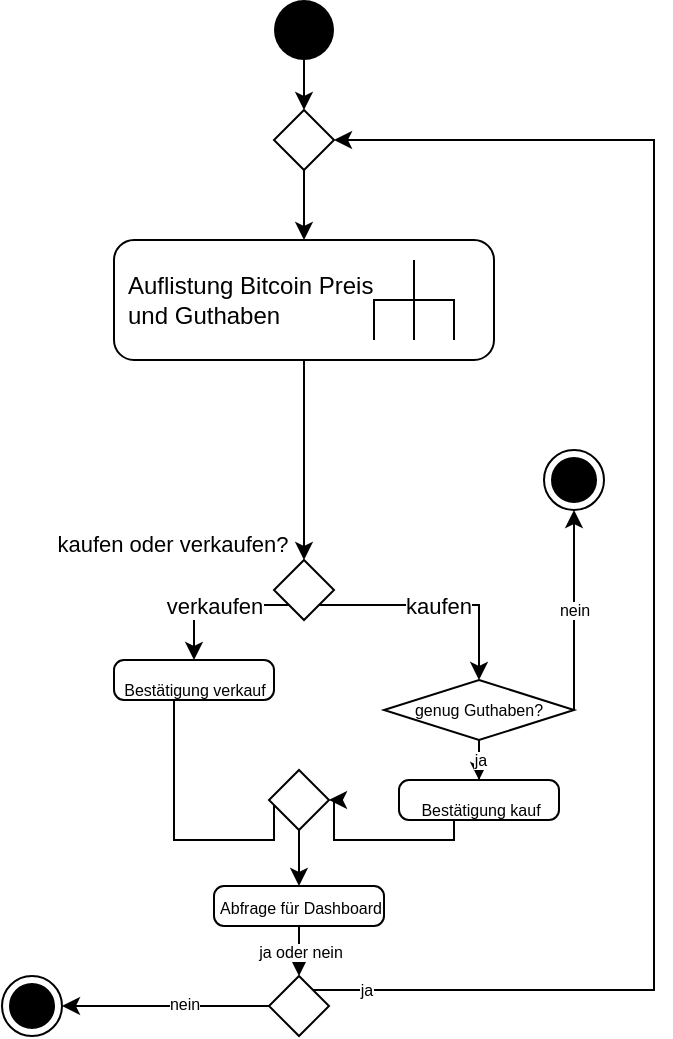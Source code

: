 <mxfile version="20.3.3" type="device"><diagram id="C5RBs43oDa-KdzZeNtuy" name="Page-1"><mxGraphModel dx="1153" dy="598" grid="0" gridSize="10" guides="1" tooltips="1" connect="1" arrows="1" fold="1" page="1" pageScale="1" pageWidth="827" pageHeight="1169" background="#ffffff" math="0" shadow="0"><root><mxCell id="WIyWlLk6GJQsqaUBKTNV-0"/><mxCell id="WIyWlLk6GJQsqaUBKTNV-1" parent="WIyWlLk6GJQsqaUBKTNV-0"/><mxCell id="yTF08Sug5Rte8UZptO2g-1" style="edgeStyle=orthogonalEdgeStyle;rounded=0;orthogonalLoop=1;jettySize=auto;html=1;" edge="1" parent="WIyWlLk6GJQsqaUBKTNV-1" source="yTF08Sug5Rte8UZptO2g-0" target="yTF08Sug5Rte8UZptO2g-2"><mxGeometry relative="1" as="geometry"><mxPoint x="355" y="120" as="targetPoint"/></mxGeometry></mxCell><mxCell id="yTF08Sug5Rte8UZptO2g-0" value="" style="ellipse;fillColor=#000000;strokeColor=none;" vertex="1" parent="WIyWlLk6GJQsqaUBKTNV-1"><mxGeometry x="340" y="50" width="30" height="30" as="geometry"/></mxCell><mxCell id="yTF08Sug5Rte8UZptO2g-3" style="edgeStyle=orthogonalEdgeStyle;rounded=0;orthogonalLoop=1;jettySize=auto;html=1;" edge="1" parent="WIyWlLk6GJQsqaUBKTNV-1" source="yTF08Sug5Rte8UZptO2g-2"><mxGeometry relative="1" as="geometry"><mxPoint x="355" y="170" as="targetPoint"/></mxGeometry></mxCell><mxCell id="yTF08Sug5Rte8UZptO2g-2" value="" style="rhombus;" vertex="1" parent="WIyWlLk6GJQsqaUBKTNV-1"><mxGeometry x="340" y="105" width="30" height="30" as="geometry"/></mxCell><mxCell id="yTF08Sug5Rte8UZptO2g-30" value="kaufen oder verkaufen?" style="edgeStyle=orthogonalEdgeStyle;rounded=0;orthogonalLoop=1;jettySize=auto;html=1;" edge="1" parent="WIyWlLk6GJQsqaUBKTNV-1" source="yTF08Sug5Rte8UZptO2g-29"><mxGeometry x="0.86" y="-66" relative="1" as="geometry"><mxPoint x="355" y="330" as="targetPoint"/><mxPoint as="offset"/></mxGeometry></mxCell><mxCell id="yTF08Sug5Rte8UZptO2g-29" value="Auflistung Bitcoin Preis&lt;br&gt;und Guthaben" style="shape=mxgraph.uml25.behaviorAction;html=1;rounded=1;absoluteArcSize=1;arcSize=10;align=left;spacingLeft=5;" vertex="1" parent="WIyWlLk6GJQsqaUBKTNV-1"><mxGeometry x="260" y="170" width="190" height="60" as="geometry"/></mxCell><mxCell id="yTF08Sug5Rte8UZptO2g-32" value="kaufen" style="edgeStyle=orthogonalEdgeStyle;rounded=0;orthogonalLoop=1;jettySize=auto;html=1;exitX=1;exitY=1;exitDx=0;exitDy=0;entryX=0.5;entryY=0;entryDx=0;entryDy=0;" edge="1" parent="WIyWlLk6GJQsqaUBKTNV-1" source="yTF08Sug5Rte8UZptO2g-31" target="yTF08Sug5Rte8UZptO2g-45"><mxGeometry relative="1" as="geometry"><mxPoint x="410" y="380" as="targetPoint"/></mxGeometry></mxCell><mxCell id="yTF08Sug5Rte8UZptO2g-33" value="verkaufen" style="edgeStyle=orthogonalEdgeStyle;rounded=0;orthogonalLoop=1;jettySize=auto;html=1;exitX=0;exitY=1;exitDx=0;exitDy=0;" edge="1" parent="WIyWlLk6GJQsqaUBKTNV-1" source="yTF08Sug5Rte8UZptO2g-31"><mxGeometry relative="1" as="geometry"><mxPoint x="300" y="380" as="targetPoint"/><Array as="points"><mxPoint x="300" y="352"/></Array></mxGeometry></mxCell><mxCell id="yTF08Sug5Rte8UZptO2g-31" value="" style="rhombus;" vertex="1" parent="WIyWlLk6GJQsqaUBKTNV-1"><mxGeometry x="340" y="330" width="30" height="30" as="geometry"/></mxCell><mxCell id="yTF08Sug5Rte8UZptO2g-44" style="edgeStyle=orthogonalEdgeStyle;rounded=0;orthogonalLoop=1;jettySize=auto;html=1;entryX=0;entryY=0.5;entryDx=0;entryDy=0;fontSize=8;" edge="1" parent="WIyWlLk6GJQsqaUBKTNV-1" source="yTF08Sug5Rte8UZptO2g-35" target="yTF08Sug5Rte8UZptO2g-54"><mxGeometry relative="1" as="geometry"><Array as="points"><mxPoint x="290" y="470"/><mxPoint x="340" y="470"/></Array></mxGeometry></mxCell><mxCell id="yTF08Sug5Rte8UZptO2g-35" value="&lt;font style=&quot;font-size: 8px;&quot;&gt;Bestätigung verkauf&lt;/font&gt;" style="html=1;align=center;verticalAlign=top;rounded=1;absoluteArcSize=1;arcSize=10;dashed=0;" vertex="1" parent="WIyWlLk6GJQsqaUBKTNV-1"><mxGeometry x="260" y="380" width="80" height="20" as="geometry"/></mxCell><mxCell id="yTF08Sug5Rte8UZptO2g-39" style="edgeStyle=orthogonalEdgeStyle;rounded=0;orthogonalLoop=1;jettySize=auto;html=1;fontSize=8;entryX=1;entryY=0.5;entryDx=0;entryDy=0;" edge="1" parent="WIyWlLk6GJQsqaUBKTNV-1" source="yTF08Sug5Rte8UZptO2g-36" target="yTF08Sug5Rte8UZptO2g-41"><mxGeometry relative="1" as="geometry"><mxPoint x="247" y="579" as="targetPoint"/><Array as="points"><mxPoint x="244" y="553"/><mxPoint x="244" y="553"/></Array></mxGeometry></mxCell><mxCell id="yTF08Sug5Rte8UZptO2g-40" value="nein" style="edgeLabel;html=1;align=center;verticalAlign=middle;resizable=0;points=[];fontSize=8;" vertex="1" connectable="0" parent="yTF08Sug5Rte8UZptO2g-39"><mxGeometry x="-0.174" y="-1" relative="1" as="geometry"><mxPoint as="offset"/></mxGeometry></mxCell><mxCell id="yTF08Sug5Rte8UZptO2g-42" style="edgeStyle=orthogonalEdgeStyle;rounded=0;orthogonalLoop=1;jettySize=auto;html=1;entryX=1;entryY=0.5;entryDx=0;entryDy=0;fontSize=8;" edge="1" parent="WIyWlLk6GJQsqaUBKTNV-1" source="yTF08Sug5Rte8UZptO2g-36" target="yTF08Sug5Rte8UZptO2g-2"><mxGeometry relative="1" as="geometry"><Array as="points"><mxPoint x="530" y="545"/><mxPoint x="530" y="120"/></Array></mxGeometry></mxCell><mxCell id="yTF08Sug5Rte8UZptO2g-43" value="ja" style="edgeLabel;html=1;align=center;verticalAlign=middle;resizable=0;points=[];fontSize=8;" vertex="1" connectable="0" parent="yTF08Sug5Rte8UZptO2g-42"><mxGeometry x="-0.93" relative="1" as="geometry"><mxPoint as="offset"/></mxGeometry></mxCell><mxCell id="yTF08Sug5Rte8UZptO2g-36" value="" style="rhombus;fontSize=8;" vertex="1" parent="WIyWlLk6GJQsqaUBKTNV-1"><mxGeometry x="337.5" y="538" width="30" height="30" as="geometry"/></mxCell><mxCell id="yTF08Sug5Rte8UZptO2g-38" value="ja oder nein" style="edgeStyle=orthogonalEdgeStyle;rounded=0;orthogonalLoop=1;jettySize=auto;html=1;entryX=0.5;entryY=0;entryDx=0;entryDy=0;fontSize=8;" edge="1" parent="WIyWlLk6GJQsqaUBKTNV-1" source="yTF08Sug5Rte8UZptO2g-37" target="yTF08Sug5Rte8UZptO2g-36"><mxGeometry relative="1" as="geometry"/></mxCell><mxCell id="yTF08Sug5Rte8UZptO2g-37" value="Abfrage für Dashboard" style="html=1;align=center;verticalAlign=top;rounded=1;absoluteArcSize=1;arcSize=10;dashed=0;fontSize=8;" vertex="1" parent="WIyWlLk6GJQsqaUBKTNV-1"><mxGeometry x="310" y="493" width="85" height="20" as="geometry"/></mxCell><mxCell id="yTF08Sug5Rte8UZptO2g-41" value="" style="ellipse;html=1;shape=endState;fillColor=strokeColor;fontSize=8;" vertex="1" parent="WIyWlLk6GJQsqaUBKTNV-1"><mxGeometry x="204" y="538" width="30" height="30" as="geometry"/></mxCell><mxCell id="yTF08Sug5Rte8UZptO2g-47" value="ja" style="edgeStyle=orthogonalEdgeStyle;rounded=0;orthogonalLoop=1;jettySize=auto;html=1;fontSize=8;entryX=0.5;entryY=0;entryDx=0;entryDy=0;" edge="1" parent="WIyWlLk6GJQsqaUBKTNV-1" source="yTF08Sug5Rte8UZptO2g-45" target="yTF08Sug5Rte8UZptO2g-48"><mxGeometry relative="1" as="geometry"><mxPoint x="442.5" y="450" as="targetPoint"/></mxGeometry></mxCell><mxCell id="yTF08Sug5Rte8UZptO2g-51" value="nein" style="edgeStyle=orthogonalEdgeStyle;rounded=0;orthogonalLoop=1;jettySize=auto;html=1;fontSize=8;" edge="1" parent="WIyWlLk6GJQsqaUBKTNV-1" source="yTF08Sug5Rte8UZptO2g-45" target="yTF08Sug5Rte8UZptO2g-53"><mxGeometry relative="1" as="geometry"><mxPoint x="490" y="290" as="targetPoint"/><Array as="points"><mxPoint x="490" y="340"/></Array></mxGeometry></mxCell><mxCell id="yTF08Sug5Rte8UZptO2g-45" value="genug Guthaben?" style="rhombus;fontSize=8;" vertex="1" parent="WIyWlLk6GJQsqaUBKTNV-1"><mxGeometry x="395" y="390" width="95" height="30" as="geometry"/></mxCell><mxCell id="yTF08Sug5Rte8UZptO2g-50" style="edgeStyle=orthogonalEdgeStyle;rounded=0;orthogonalLoop=1;jettySize=auto;html=1;entryX=1;entryY=0.5;entryDx=0;entryDy=0;fontSize=8;" edge="1" parent="WIyWlLk6GJQsqaUBKTNV-1" source="yTF08Sug5Rte8UZptO2g-48" target="yTF08Sug5Rte8UZptO2g-54"><mxGeometry relative="1" as="geometry"><Array as="points"><mxPoint x="430" y="470"/><mxPoint x="370" y="470"/></Array></mxGeometry></mxCell><mxCell id="yTF08Sug5Rte8UZptO2g-48" value="&lt;font style=&quot;font-size: 8px;&quot;&gt;Bestätigung kauf&lt;/font&gt;" style="html=1;align=center;verticalAlign=top;rounded=1;absoluteArcSize=1;arcSize=10;dashed=0;" vertex="1" parent="WIyWlLk6GJQsqaUBKTNV-1"><mxGeometry x="402.5" y="440" width="80" height="20" as="geometry"/></mxCell><mxCell id="yTF08Sug5Rte8UZptO2g-53" value="" style="ellipse;html=1;shape=endState;fillColor=strokeColor;fontSize=8;" vertex="1" parent="WIyWlLk6GJQsqaUBKTNV-1"><mxGeometry x="475" y="275" width="30" height="30" as="geometry"/></mxCell><mxCell id="yTF08Sug5Rte8UZptO2g-55" style="edgeStyle=orthogonalEdgeStyle;rounded=0;orthogonalLoop=1;jettySize=auto;html=1;exitX=0.5;exitY=1;exitDx=0;exitDy=0;entryX=0.5;entryY=0;entryDx=0;entryDy=0;fontSize=8;" edge="1" parent="WIyWlLk6GJQsqaUBKTNV-1" source="yTF08Sug5Rte8UZptO2g-54" target="yTF08Sug5Rte8UZptO2g-37"><mxGeometry relative="1" as="geometry"><Array as="points"><mxPoint x="353" y="470"/></Array></mxGeometry></mxCell><mxCell id="yTF08Sug5Rte8UZptO2g-54" value="" style="rhombus;fontSize=8;" vertex="1" parent="WIyWlLk6GJQsqaUBKTNV-1"><mxGeometry x="337.5" y="435" width="30" height="30" as="geometry"/></mxCell></root></mxGraphModel></diagram></mxfile>